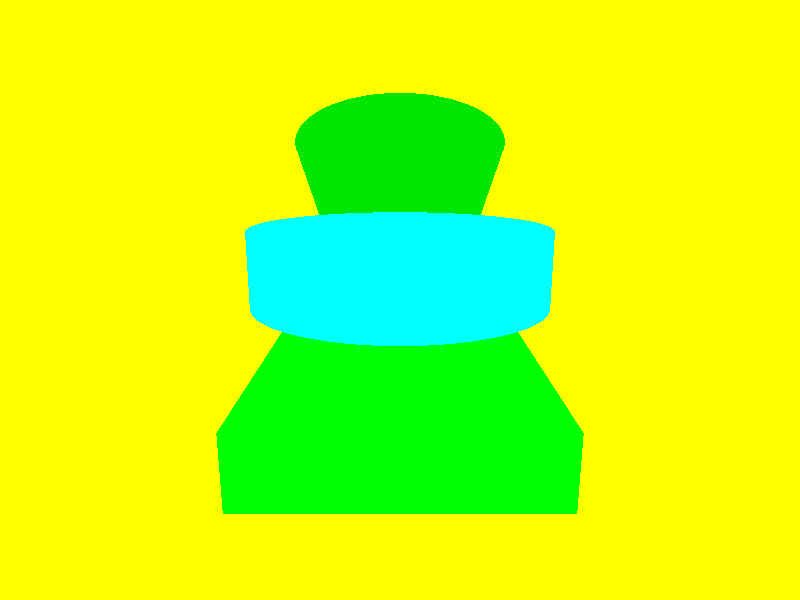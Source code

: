 background{
	rgb<1,1,0>
}

camera {
	location<0,2,-4>
	look_at <0,1,0>
}

box{ 
    <-1,0,-1>
    <1,0.5,3> 
    texture{
    pigment{ 
    rgb<0,1,0>
    }  
    }
    }  
    
    cylinder{
    	<0,1,0>,<0,1.5,0>, 1
    	texture{
    		pigment{
    			rgb<0,1.5,2>
    		}
    	}
    }
    
    cone{
    	<0,0,1>//point 1
    	.2//radius of point 1
    	<0,2,2>//point 2
    	1//radius of point 2
    	texture{
    		pigment{
    			rgb<0,0.9,0>
    		}
    	}
    }
        